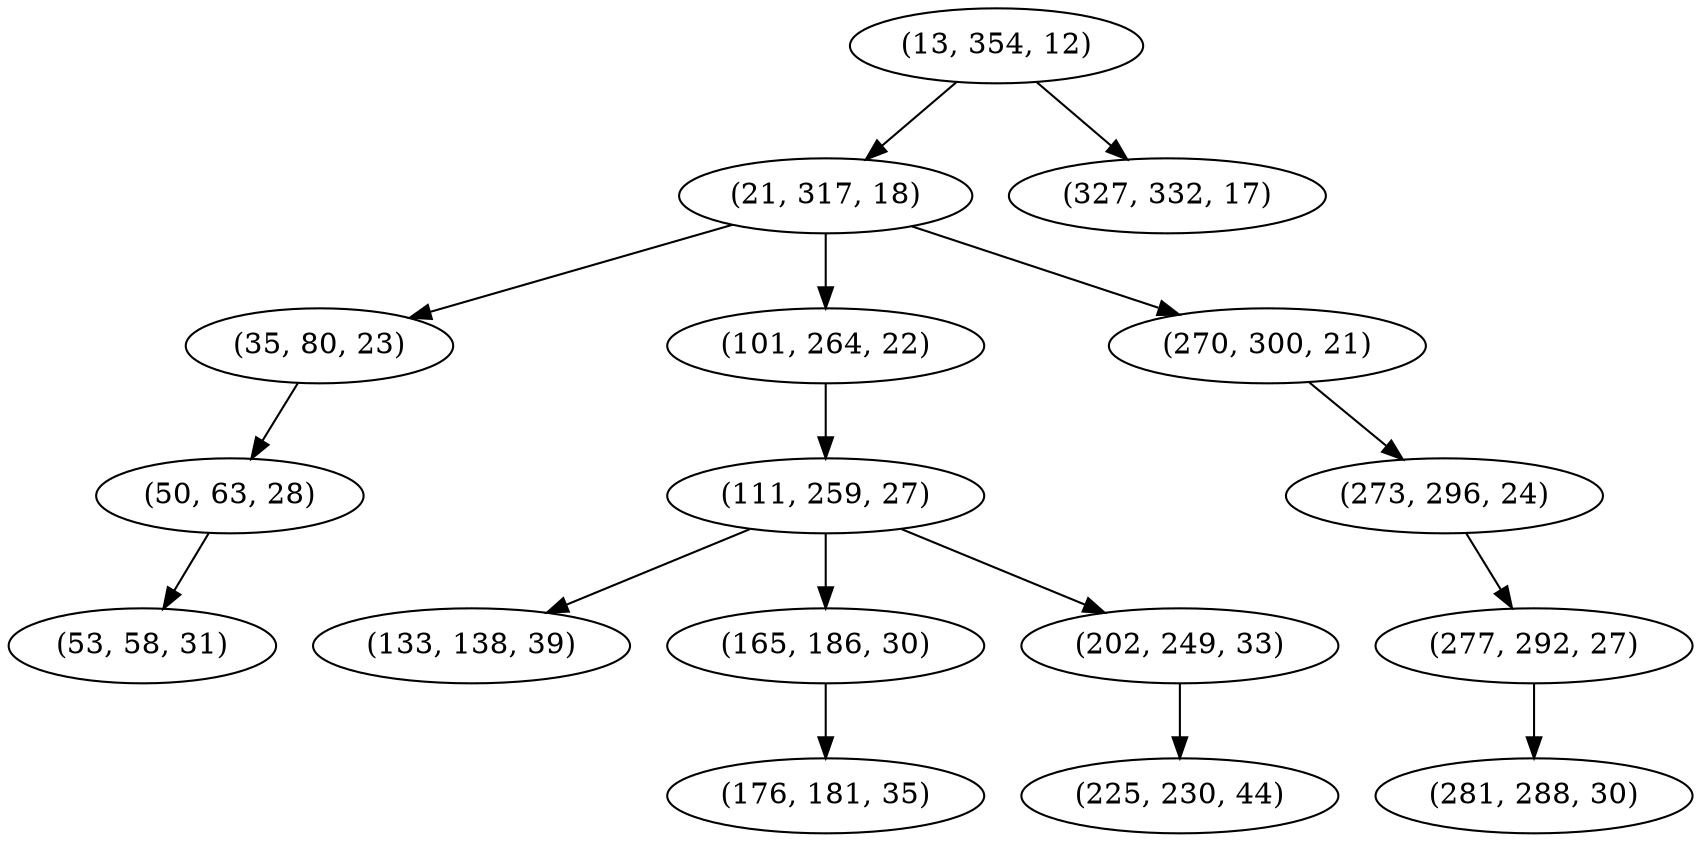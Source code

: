 digraph tree {
    "(13, 354, 12)";
    "(21, 317, 18)";
    "(35, 80, 23)";
    "(50, 63, 28)";
    "(53, 58, 31)";
    "(101, 264, 22)";
    "(111, 259, 27)";
    "(133, 138, 39)";
    "(165, 186, 30)";
    "(176, 181, 35)";
    "(202, 249, 33)";
    "(225, 230, 44)";
    "(270, 300, 21)";
    "(273, 296, 24)";
    "(277, 292, 27)";
    "(281, 288, 30)";
    "(327, 332, 17)";
    "(13, 354, 12)" -> "(21, 317, 18)";
    "(13, 354, 12)" -> "(327, 332, 17)";
    "(21, 317, 18)" -> "(35, 80, 23)";
    "(21, 317, 18)" -> "(101, 264, 22)";
    "(21, 317, 18)" -> "(270, 300, 21)";
    "(35, 80, 23)" -> "(50, 63, 28)";
    "(50, 63, 28)" -> "(53, 58, 31)";
    "(101, 264, 22)" -> "(111, 259, 27)";
    "(111, 259, 27)" -> "(133, 138, 39)";
    "(111, 259, 27)" -> "(165, 186, 30)";
    "(111, 259, 27)" -> "(202, 249, 33)";
    "(165, 186, 30)" -> "(176, 181, 35)";
    "(202, 249, 33)" -> "(225, 230, 44)";
    "(270, 300, 21)" -> "(273, 296, 24)";
    "(273, 296, 24)" -> "(277, 292, 27)";
    "(277, 292, 27)" -> "(281, 288, 30)";
}
